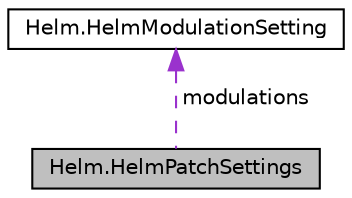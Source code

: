 digraph "Helm.HelmPatchSettings"
{
  edge [fontname="Helvetica",fontsize="10",labelfontname="Helvetica",labelfontsize="10"];
  node [fontname="Helvetica",fontsize="10",shape=record];
  Node1 [label="Helm.HelmPatchSettings",height=0.2,width=0.4,color="black", fillcolor="grey75", style="filled", fontcolor="black"];
  Node2 -> Node1 [dir="back",color="darkorchid3",fontsize="10",style="dashed",label=" modulations" ,fontname="Helvetica"];
  Node2 [label="Helm.HelmModulationSetting",height=0.2,width=0.4,color="black", fillcolor="white", style="filled",URL="$class_helm_1_1_helm_modulation_setting.html",tooltip="Part of Helm native synthesizer patch loading. A single modulation connection is loaded into this cla..."];
}
